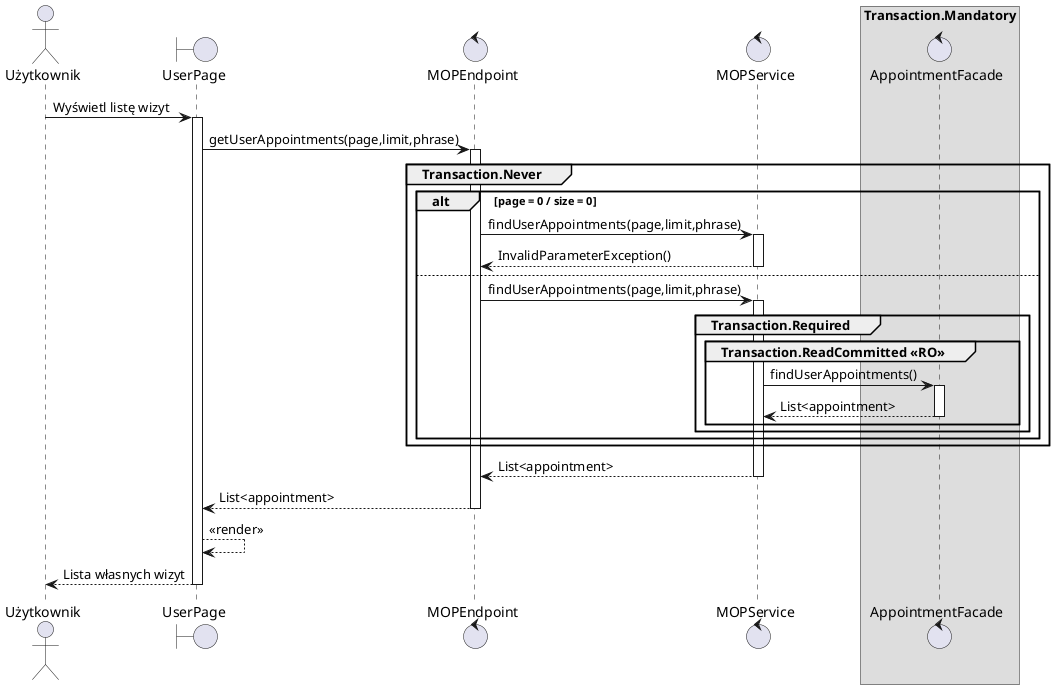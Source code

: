 @startuml MOP.8 Przeglądaj swoje wizyty

actor Użytkownik as client
boundary UserPage as gui
control MOPEndpoint as controller
control MOPService as service
control AppointmentFacade as facade


skinparam backgroundcolor transparent
box Transaction.Mandatory 
    participant facade
end box

client -> gui ++ : Wyświetl listę wizyt
gui -> controller ++ :  getUserAppointments(page,limit,phrase)
group Transaction.Never
    alt page = 0 / size = 0 
    controller -> service ++ : findUserAppointments(page,limit,phrase)
    return InvalidParameterException()
    else
    controller -> service ++ : findUserAppointments(page,limit,phrase)
    group Transaction.Required
        group Transaction.ReadCommitted <<RO>>
            service -> facade ++ : findUserAppointments()
            return List<appointment>
        end
    end
    end
end
return List<appointment>
return List<appointment>
gui --> gui : <<render>>
return Lista własnych wizyt